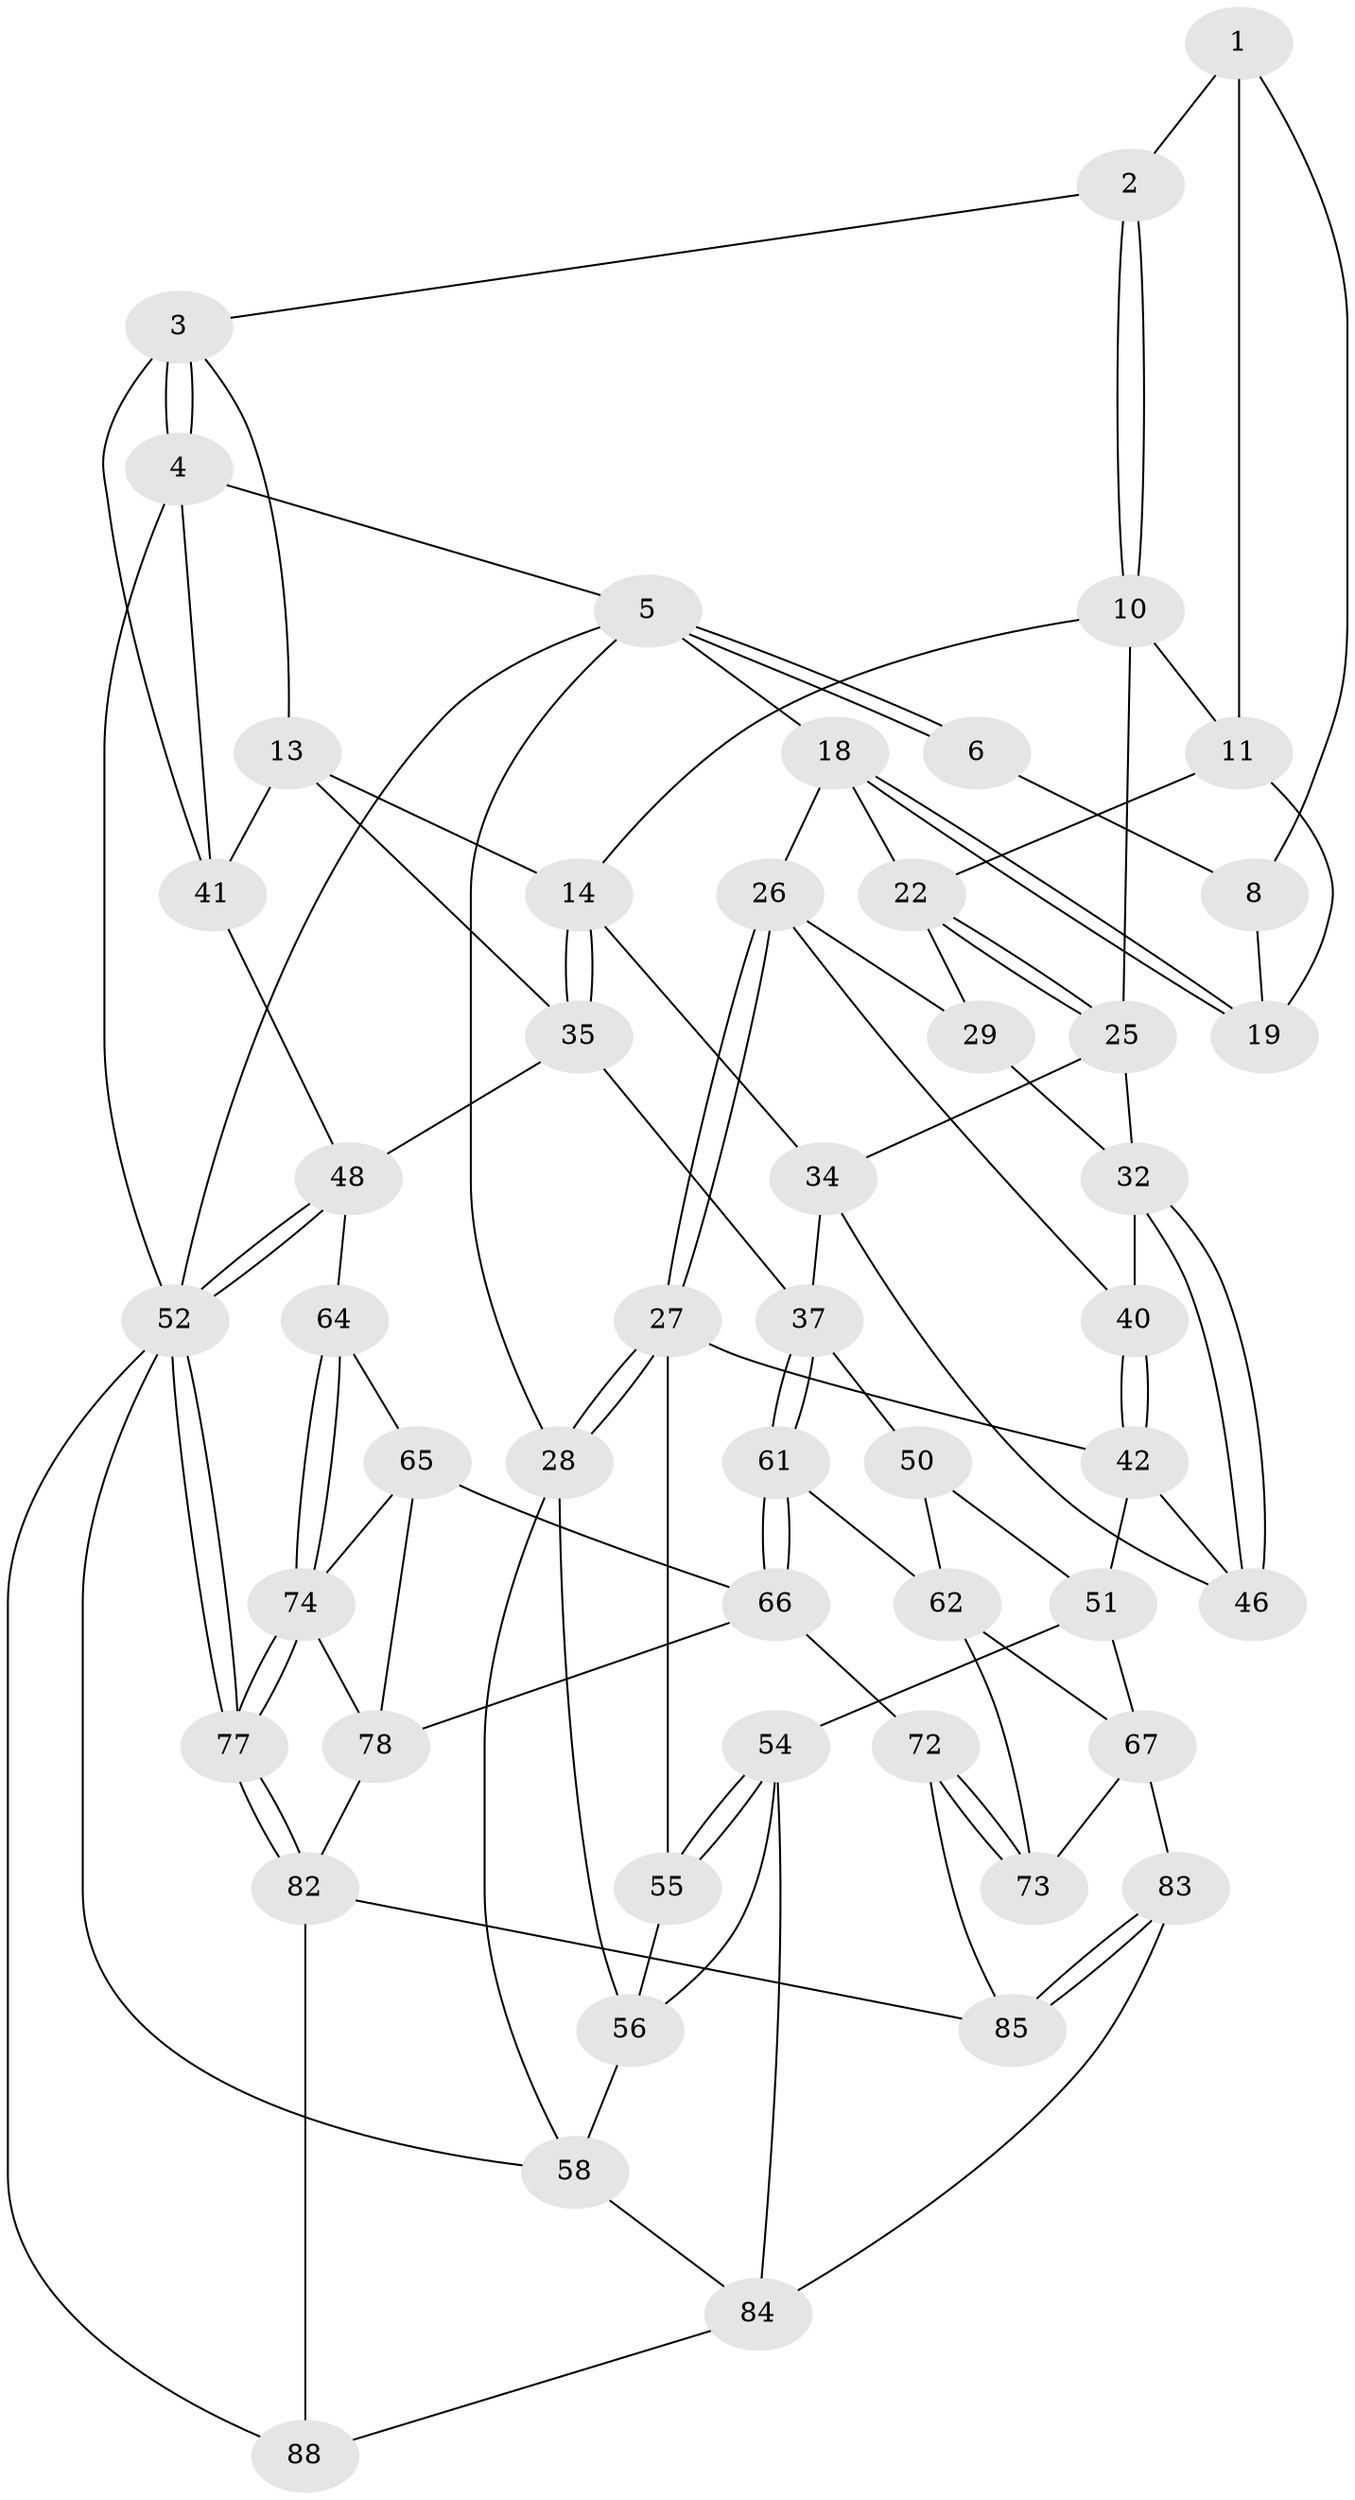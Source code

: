 // Generated by graph-tools (version 1.1) at 2025/24/03/03/25 07:24:33]
// undirected, 51 vertices, 114 edges
graph export_dot {
graph [start="1"]
  node [color=gray90,style=filled];
  1 [pos="+0.4169218091712295+0",super="+7"];
  2 [pos="+0.4650114233507246+0"];
  3 [pos="+0.6863373838764789+0",super="+12"];
  4 [pos="+1+0"];
  5 [pos="+0+0",super="+17"];
  6 [pos="+0.3823946765866501+0"];
  8 [pos="+0.33175671510709165+0.1515630284232446",super="+9"];
  10 [pos="+0.567040618950441+0.167850070853183",super="+16"];
  11 [pos="+0.37976375413889696+0.1966101195936938",super="+21"];
  13 [pos="+0.7296877638459907+0.2530076609267426",super="+45"];
  14 [pos="+0.7245449591579832+0.25691493532223364",super="+15"];
  18 [pos="+0.14396497251428955+0.19362544378406424",super="+24"];
  19 [pos="+0.19169459516867982+0.1725138487735101",super="+20"];
  22 [pos="+0.3669273499571883+0.2929111770482591",super="+23"];
  25 [pos="+0.3822049894950026+0.3089643706103871",super="+31"];
  26 [pos="+0.2086056095370325+0.385504993829954",super="+30"];
  27 [pos="+0.1900698190086037+0.40024007944107187",super="+43"];
  28 [pos="+0+0.41144072751412336",super="+57"];
  29 [pos="+0.2699321086884689+0.38732374892975363"];
  32 [pos="+0.39640362470275226+0.4152342618116851",super="+33"];
  34 [pos="+0.5902137771779107+0.32378253694069115",super="+39"];
  35 [pos="+0.765500666785963+0.4370420360038545",super="+36"];
  37 [pos="+0.6631845541009608+0.576782021208219",super="+38"];
  40 [pos="+0.2973352376731684+0.5094452946113944"];
  41 [pos="+1+0",super="+44"];
  42 [pos="+0.26158882959758295+0.5671578308023231",super="+47"];
  46 [pos="+0.5210258709601517+0.5228836178068901"];
  48 [pos="+1+0.5853130967249931",super="+49"];
  50 [pos="+0.5000722745026202+0.6432068240813957"];
  51 [pos="+0.3093299918691609+0.5954128846560808",super="+53"];
  52 [pos="+1+1",super="+60"];
  54 [pos="+0.2690612031793002+0.7558083433147809",super="+69"];
  55 [pos="+0.21197537002546454+0.596530563675801"];
  56 [pos="+0.07373547921727526+0.6026067145757691",super="+70"];
  58 [pos="+0+0.6687677484273121",super="+59"];
  61 [pos="+0.7013150798077387+0.6618974321783639"];
  62 [pos="+0.610680390200139+0.7507480989093962",super="+63"];
  64 [pos="+0.9533129977430819+0.6458370428362986"];
  65 [pos="+0.8372979680818624+0.6983055806888065",super="+76"];
  66 [pos="+0.7205875392825302+0.6855335843094018",super="+71"];
  67 [pos="+0.4670411022519624+0.7366989775922314",super="+68"];
  72 [pos="+0.6999123378160014+0.8293981890704124",super="+80"];
  73 [pos="+0.6159322928242286+0.7786376520081522",super="+79"];
  74 [pos="+0.9265098842102532+0.7804572981682607",super="+75"];
  77 [pos="+1+1"];
  78 [pos="+0.777535799823497+0.8669717829958495",super="+81"];
  82 [pos="+0.965839482167763+1",super="+86"];
  83 [pos="+0.4510565000746711+0.8601559566911604"];
  84 [pos="+0.21060551912785797+0.8740589201045608",super="+87"];
  85 [pos="+0.515174752784125+0.9942312247236138"];
  88 [pos="+0.3055682607232032+1"];
  1 -- 2;
  1 -- 8;
  1 -- 11;
  2 -- 3;
  2 -- 10;
  2 -- 10;
  3 -- 4;
  3 -- 4;
  3 -- 41;
  3 -- 13;
  4 -- 5;
  4 -- 41;
  4 -- 52;
  5 -- 6;
  5 -- 6;
  5 -- 18;
  5 -- 28;
  5 -- 52;
  6 -- 8;
  8 -- 19 [weight=2];
  10 -- 11;
  10 -- 25;
  10 -- 14;
  11 -- 22;
  11 -- 19;
  13 -- 14;
  13 -- 35;
  13 -- 41;
  14 -- 35;
  14 -- 35;
  14 -- 34;
  18 -- 19;
  18 -- 19;
  18 -- 26;
  18 -- 22;
  22 -- 25;
  22 -- 25;
  22 -- 29;
  25 -- 32;
  25 -- 34;
  26 -- 27;
  26 -- 27;
  26 -- 40;
  26 -- 29;
  27 -- 28;
  27 -- 28;
  27 -- 42;
  27 -- 55;
  28 -- 56;
  28 -- 58;
  29 -- 32;
  32 -- 46;
  32 -- 46;
  32 -- 40;
  34 -- 37;
  34 -- 46;
  35 -- 48;
  35 -- 37;
  37 -- 61;
  37 -- 61;
  37 -- 50;
  40 -- 42;
  40 -- 42;
  41 -- 48;
  42 -- 51;
  42 -- 46;
  48 -- 52;
  48 -- 52;
  48 -- 64;
  50 -- 51;
  50 -- 62;
  51 -- 54;
  51 -- 67;
  52 -- 77;
  52 -- 77;
  52 -- 88;
  52 -- 58;
  54 -- 55;
  54 -- 55;
  54 -- 56;
  54 -- 84;
  55 -- 56;
  56 -- 58;
  58 -- 84;
  61 -- 62;
  61 -- 66;
  61 -- 66;
  62 -- 73;
  62 -- 67;
  64 -- 65;
  64 -- 74;
  64 -- 74;
  65 -- 66;
  65 -- 74;
  65 -- 78;
  66 -- 72;
  66 -- 78;
  67 -- 73;
  67 -- 83;
  72 -- 73 [weight=2];
  72 -- 73;
  72 -- 85;
  74 -- 77;
  74 -- 77;
  74 -- 78;
  77 -- 82;
  77 -- 82;
  78 -- 82;
  82 -- 88;
  82 -- 85;
  83 -- 84;
  83 -- 85;
  83 -- 85;
  84 -- 88;
}
